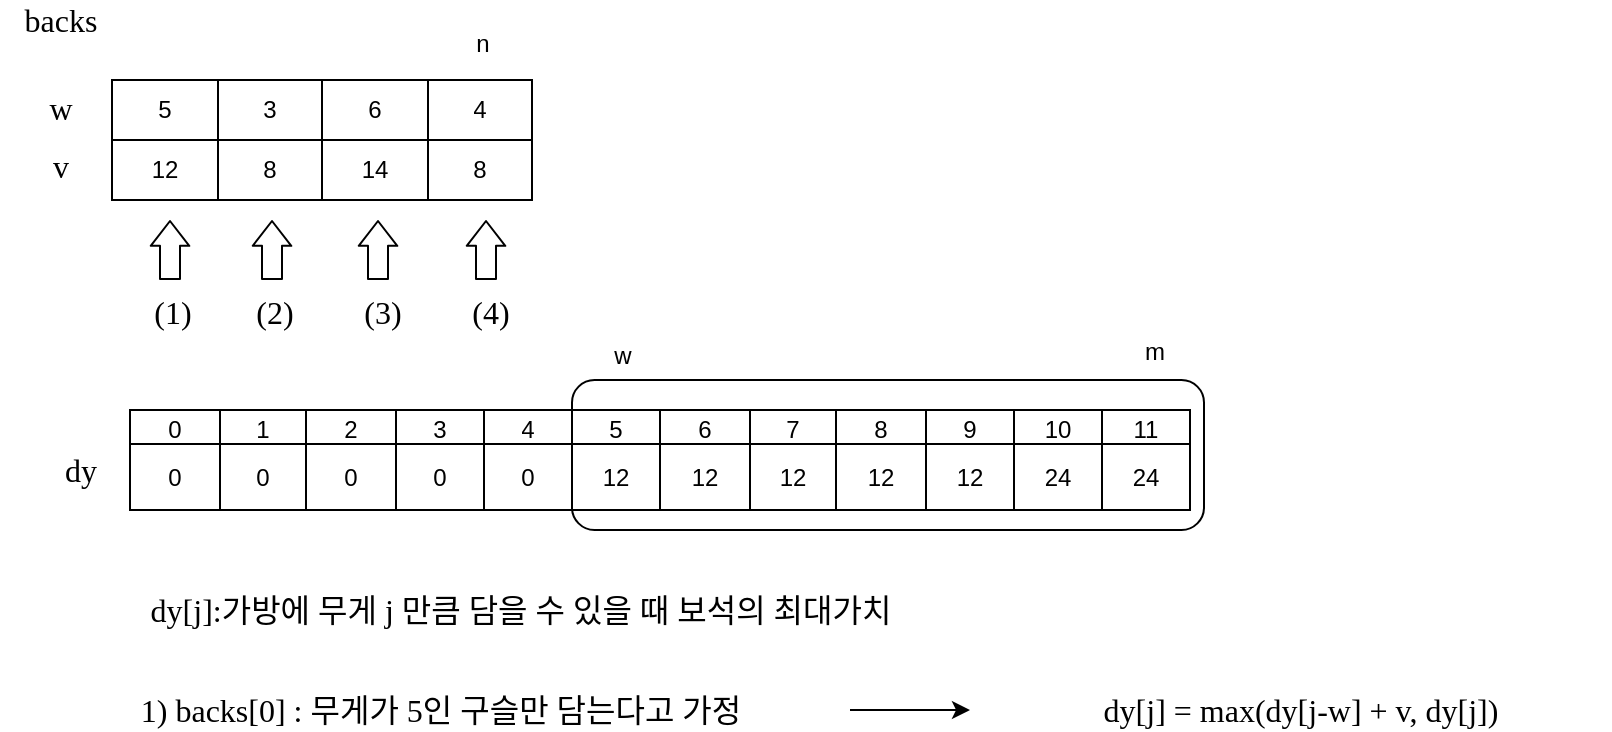 <mxfile version="14.7.4" type="embed"><diagram id="23iRSUPoRavnBvh4doch" name="Page-1"><mxGraphModel dx="925" dy="666" grid="0" gridSize="10" guides="1" tooltips="1" connect="1" arrows="1" fold="1" page="1" pageScale="1" pageWidth="1200" pageHeight="1920" math="1" shadow="0"><root><object label="" id="0"><mxCell/></object><mxCell id="1" parent="0"/><mxCell id="37" value="" style="shape=table;html=1;whiteSpace=wrap;startSize=0;container=1;collapsible=0;childLayout=tableLayout;" parent="1" vertex="1"><mxGeometry x="200" y="425" width="530" height="50" as="geometry"/></mxCell><mxCell id="38" value="" style="shape=partialRectangle;html=1;whiteSpace=wrap;collapsible=0;dropTarget=0;pointerEvents=0;fillColor=none;top=0;left=0;bottom=0;right=0;points=[[0,0.5],[1,0.5]];portConstraint=eastwest;" parent="37" vertex="1"><mxGeometry width="530" height="17" as="geometry"/></mxCell><mxCell id="39" value="0" style="shape=partialRectangle;html=1;whiteSpace=wrap;connectable=0;overflow=hidden;fillColor=none;top=0;left=0;bottom=0;right=0;" parent="38" vertex="1"><mxGeometry width="45" height="17" as="geometry"/></mxCell><mxCell id="40" value="1" style="shape=partialRectangle;html=1;whiteSpace=wrap;connectable=0;overflow=hidden;fillColor=none;top=0;left=0;bottom=0;right=0;" parent="38" vertex="1"><mxGeometry x="45" width="43" height="17" as="geometry"/></mxCell><mxCell id="41" value="2" style="shape=partialRectangle;html=1;whiteSpace=wrap;connectable=0;overflow=hidden;fillColor=none;top=0;left=0;bottom=0;right=0;" parent="38" vertex="1"><mxGeometry x="88" width="45" height="17" as="geometry"/></mxCell><mxCell id="42" value="3" style="shape=partialRectangle;html=1;whiteSpace=wrap;connectable=0;overflow=hidden;fillColor=none;top=0;left=0;bottom=0;right=0;" parent="38" vertex="1"><mxGeometry x="133" width="44" height="17" as="geometry"/></mxCell><mxCell id="43" value="4" style="shape=partialRectangle;html=1;whiteSpace=wrap;connectable=0;overflow=hidden;fillColor=none;top=0;left=0;bottom=0;right=0;" parent="38" vertex="1"><mxGeometry x="177" width="44" height="17" as="geometry"/></mxCell><mxCell id="44" value="5" style="shape=partialRectangle;html=1;whiteSpace=wrap;connectable=0;overflow=hidden;fillColor=none;top=0;left=0;bottom=0;right=0;" parent="38" vertex="1"><mxGeometry x="221" width="44" height="17" as="geometry"/></mxCell><mxCell id="45" value="6" style="shape=partialRectangle;html=1;whiteSpace=wrap;connectable=0;overflow=hidden;fillColor=none;top=0;left=0;bottom=0;right=0;" parent="38" vertex="1"><mxGeometry x="265" width="45" height="17" as="geometry"/></mxCell><mxCell id="46" value="7" style="shape=partialRectangle;html=1;whiteSpace=wrap;connectable=0;overflow=hidden;fillColor=none;top=0;left=0;bottom=0;right=0;" parent="38" vertex="1"><mxGeometry x="310" width="43" height="17" as="geometry"/></mxCell><mxCell id="47" value="8" style="shape=partialRectangle;html=1;whiteSpace=wrap;connectable=0;overflow=hidden;fillColor=none;top=0;left=0;bottom=0;right=0;" parent="38" vertex="1"><mxGeometry x="353" width="45" height="17" as="geometry"/></mxCell><mxCell id="48" value="9" style="shape=partialRectangle;html=1;whiteSpace=wrap;connectable=0;overflow=hidden;fillColor=none;top=0;left=0;bottom=0;right=0;" parent="38" vertex="1"><mxGeometry x="398" width="44" height="17" as="geometry"/></mxCell><mxCell id="49" value="10" style="shape=partialRectangle;html=1;whiteSpace=wrap;connectable=0;overflow=hidden;fillColor=none;top=0;left=0;bottom=0;right=0;" parent="38" vertex="1"><mxGeometry x="442" width="44" height="17" as="geometry"/></mxCell><mxCell id="50" value="11" style="shape=partialRectangle;html=1;whiteSpace=wrap;connectable=0;overflow=hidden;fillColor=none;top=0;left=0;bottom=0;right=0;" parent="38" vertex="1"><mxGeometry x="486" width="44" height="17" as="geometry"/></mxCell><mxCell id="51" value="" style="shape=partialRectangle;html=1;whiteSpace=wrap;collapsible=0;dropTarget=0;pointerEvents=0;fillColor=none;top=0;left=0;bottom=0;right=0;points=[[0,0.5],[1,0.5]];portConstraint=eastwest;" parent="37" vertex="1"><mxGeometry y="17" width="530" height="33" as="geometry"/></mxCell><mxCell id="52" value="0" style="shape=partialRectangle;html=1;whiteSpace=wrap;connectable=0;overflow=hidden;fillColor=none;top=0;left=0;bottom=0;right=0;" parent="51" vertex="1"><mxGeometry width="45" height="33" as="geometry"/></mxCell><mxCell id="53" value="0" style="shape=partialRectangle;html=1;whiteSpace=wrap;connectable=0;overflow=hidden;fillColor=none;top=0;left=0;bottom=0;right=0;" parent="51" vertex="1"><mxGeometry x="45" width="43" height="33" as="geometry"/></mxCell><mxCell id="54" value="0" style="shape=partialRectangle;html=1;whiteSpace=wrap;connectable=0;overflow=hidden;fillColor=none;top=0;left=0;bottom=0;right=0;" parent="51" vertex="1"><mxGeometry x="88" width="45" height="33" as="geometry"/></mxCell><mxCell id="55" value="0" style="shape=partialRectangle;html=1;whiteSpace=wrap;connectable=0;overflow=hidden;fillColor=none;top=0;left=0;bottom=0;right=0;" parent="51" vertex="1"><mxGeometry x="133" width="44" height="33" as="geometry"/></mxCell><mxCell id="56" value="0" style="shape=partialRectangle;html=1;whiteSpace=wrap;connectable=0;overflow=hidden;fillColor=none;top=0;left=0;bottom=0;right=0;" parent="51" vertex="1"><mxGeometry x="177" width="44" height="33" as="geometry"/></mxCell><mxCell id="57" value="12" style="shape=partialRectangle;html=1;whiteSpace=wrap;connectable=0;overflow=hidden;fillColor=none;top=0;left=0;bottom=0;right=0;" parent="51" vertex="1"><mxGeometry x="221" width="44" height="33" as="geometry"/></mxCell><mxCell id="58" value="12" style="shape=partialRectangle;html=1;whiteSpace=wrap;connectable=0;overflow=hidden;fillColor=none;top=0;left=0;bottom=0;right=0;" parent="51" vertex="1"><mxGeometry x="265" width="45" height="33" as="geometry"/></mxCell><mxCell id="59" value="12" style="shape=partialRectangle;html=1;whiteSpace=wrap;connectable=0;overflow=hidden;fillColor=none;top=0;left=0;bottom=0;right=0;" parent="51" vertex="1"><mxGeometry x="310" width="43" height="33" as="geometry"/></mxCell><mxCell id="60" value="12" style="shape=partialRectangle;html=1;whiteSpace=wrap;connectable=0;overflow=hidden;fillColor=none;top=0;left=0;bottom=0;right=0;" parent="51" vertex="1"><mxGeometry x="353" width="45" height="33" as="geometry"/></mxCell><mxCell id="61" value="12" style="shape=partialRectangle;html=1;whiteSpace=wrap;connectable=0;overflow=hidden;fillColor=none;top=0;left=0;bottom=0;right=0;" parent="51" vertex="1"><mxGeometry x="398" width="44" height="33" as="geometry"/></mxCell><mxCell id="62" value="24" style="shape=partialRectangle;html=1;whiteSpace=wrap;connectable=0;overflow=hidden;fillColor=none;top=0;left=0;bottom=0;right=0;" parent="51" vertex="1"><mxGeometry x="442" width="44" height="33" as="geometry"/></mxCell><mxCell id="63" value="24" style="shape=partialRectangle;html=1;whiteSpace=wrap;connectable=0;overflow=hidden;fillColor=none;top=0;left=0;bottom=0;right=0;" parent="51" vertex="1"><mxGeometry x="486" width="44" height="33" as="geometry"/></mxCell><mxCell id="65" value="dy" style="text;html=1;align=center;verticalAlign=middle;resizable=0;points=[];autosize=1;strokeColor=none;fontSize=16;fontFamily=Jetbrains Mono;" parent="1" vertex="1"><mxGeometry x="160" y="445" width="30" height="20" as="geometry"/></mxCell><mxCell id="66" value="dy[j]:가방에 무게 j 만큼 담을 수 있을 때 보석의 최대가치" style="text;html=1;align=center;verticalAlign=middle;resizable=0;points=[];autosize=1;strokeColor=none;fontSize=16;fontFamily=Jetbrains Mono;" parent="1" vertex="1"><mxGeometry x="150" y="515" width="490" height="20" as="geometry"/></mxCell><mxCell id="81" value="" style="shape=table;html=1;whiteSpace=wrap;startSize=0;container=1;collapsible=0;childLayout=tableLayout;" parent="1" vertex="1"><mxGeometry x="191" y="260" width="210" height="60" as="geometry"/></mxCell><mxCell id="82" value="" style="shape=partialRectangle;html=1;whiteSpace=wrap;collapsible=0;dropTarget=0;pointerEvents=0;fillColor=none;top=0;left=0;bottom=0;right=0;points=[[0,0.5],[1,0.5]];portConstraint=eastwest;" parent="81" vertex="1"><mxGeometry width="210" height="30" as="geometry"/></mxCell><mxCell id="83" value="5" style="shape=partialRectangle;html=1;whiteSpace=wrap;connectable=0;overflow=hidden;fillColor=none;top=0;left=0;bottom=0;right=0;" parent="82" vertex="1"><mxGeometry width="53" height="30" as="geometry"/></mxCell><mxCell id="84" value="3" style="shape=partialRectangle;html=1;whiteSpace=wrap;connectable=0;overflow=hidden;fillColor=none;top=0;left=0;bottom=0;right=0;" parent="82" vertex="1"><mxGeometry x="53" width="52" height="30" as="geometry"/></mxCell><mxCell id="85" value="6" style="shape=partialRectangle;html=1;whiteSpace=wrap;connectable=0;overflow=hidden;fillColor=none;top=0;left=0;bottom=0;right=0;" parent="82" vertex="1"><mxGeometry x="105" width="53" height="30" as="geometry"/></mxCell><mxCell id="86" value="4" style="shape=partialRectangle;html=1;whiteSpace=wrap;connectable=0;overflow=hidden;fillColor=none;top=0;left=0;bottom=0;right=0;" parent="82" vertex="1"><mxGeometry x="158" width="52" height="30" as="geometry"/></mxCell><mxCell id="87" value="" style="shape=partialRectangle;html=1;whiteSpace=wrap;collapsible=0;dropTarget=0;pointerEvents=0;fillColor=none;top=0;left=0;bottom=0;right=0;points=[[0,0.5],[1,0.5]];portConstraint=eastwest;" parent="81" vertex="1"><mxGeometry y="30" width="210" height="30" as="geometry"/></mxCell><mxCell id="88" value="12" style="shape=partialRectangle;html=1;whiteSpace=wrap;connectable=0;overflow=hidden;fillColor=none;top=0;left=0;bottom=0;right=0;" parent="87" vertex="1"><mxGeometry width="53" height="30" as="geometry"/></mxCell><mxCell id="89" value="8" style="shape=partialRectangle;html=1;whiteSpace=wrap;connectable=0;overflow=hidden;fillColor=none;top=0;left=0;bottom=0;right=0;" parent="87" vertex="1"><mxGeometry x="53" width="52" height="30" as="geometry"/></mxCell><mxCell id="90" value="14" style="shape=partialRectangle;html=1;whiteSpace=wrap;connectable=0;overflow=hidden;fillColor=none;top=0;left=0;bottom=0;right=0;" parent="87" vertex="1"><mxGeometry x="105" width="53" height="30" as="geometry"/></mxCell><mxCell id="91" value="8" style="shape=partialRectangle;html=1;whiteSpace=wrap;connectable=0;overflow=hidden;fillColor=none;top=0;left=0;bottom=0;right=0;" parent="87" vertex="1"><mxGeometry x="158" width="52" height="30" as="geometry"/></mxCell><mxCell id="92" value="w" style="text;html=1;align=center;verticalAlign=middle;resizable=0;points=[];autosize=1;strokeColor=none;fontSize=16;fontFamily=Jetbrains Mono;" parent="1" vertex="1"><mxGeometry x="150" y="264" width="30" height="20" as="geometry"/></mxCell><mxCell id="93" value="v" style="text;html=1;align=center;verticalAlign=middle;resizable=0;points=[];autosize=1;strokeColor=none;fontSize=16;fontFamily=Jetbrains Mono;" parent="1" vertex="1"><mxGeometry x="150" y="293" width="30" height="20" as="geometry"/></mxCell><mxCell id="94" value="" style="shape=flexArrow;endArrow=classic;html=1;fontFamily=Jetbrains Mono;fontSource=https%3A%2F%2Ffonts.googleapis.com%2Fcss%3Ffamily%3DJetbrains%2BMono;fontSize=16;endWidth=8.276;endSize=3.807;" parent="1" edge="1"><mxGeometry width="50" height="50" relative="1" as="geometry"><mxPoint x="220" y="360" as="sourcePoint"/><mxPoint x="220" y="330" as="targetPoint"/></mxGeometry></mxCell><mxCell id="99" style="edgeStyle=orthogonalEdgeStyle;curved=0;rounded=1;sketch=0;orthogonalLoop=1;jettySize=auto;html=1;fontFamily=Jetbrains Mono;fontSource=https%3A%2F%2Ffonts.googleapis.com%2Fcss%3Ffamily%3DJetbrains%2BMono;fontSize=16;" parent="1" source="95" edge="1"><mxGeometry relative="1" as="geometry"><mxPoint x="620" y="575" as="targetPoint"/></mxGeometry></mxCell><mxCell id="95" value="1) backs[0] : 무게가 5인 구슬만 담는다고 가정" style="text;html=1;align=center;verticalAlign=middle;resizable=0;points=[];autosize=1;strokeColor=none;fontSize=16;fontFamily=Jetbrains Mono;" parent="1" vertex="1"><mxGeometry x="150" y="565" width="410" height="20" as="geometry"/></mxCell><mxCell id="96" value="backs" style="text;html=1;align=center;verticalAlign=middle;resizable=0;points=[];autosize=1;strokeColor=none;fontSize=16;fontFamily=Jetbrains Mono;" parent="1" vertex="1"><mxGeometry x="135" y="220" width="60" height="20" as="geometry"/></mxCell><mxCell id="100" value="dy[j] = max(dy[j-w] + v, dy[j])" style="text;html=1;align=center;verticalAlign=middle;resizable=0;points=[];autosize=1;strokeColor=none;fontSize=16;fontFamily=Jetbrains Mono;" parent="1" vertex="1"><mxGeometry x="630" y="565" width="310" height="20" as="geometry"/></mxCell><mxCell id="103" value="(1)" style="text;html=1;align=center;verticalAlign=middle;resizable=0;points=[];autosize=1;strokeColor=none;fontSize=16;fontFamily=Jetbrains Mono;" parent="1" vertex="1"><mxGeometry x="201" y="365" width="39" height="22" as="geometry"/></mxCell><mxCell id="104" value="" style="shape=flexArrow;endArrow=classic;html=1;fontFamily=Jetbrains Mono;fontSource=https%3A%2F%2Ffonts.googleapis.com%2Fcss%3Ffamily%3DJetbrains%2BMono;fontSize=16;endWidth=8.276;endSize=3.807;" parent="1" edge="1"><mxGeometry width="50" height="50" relative="1" as="geometry"><mxPoint x="271" y="360.0" as="sourcePoint"/><mxPoint x="271" y="330.0" as="targetPoint"/></mxGeometry></mxCell><mxCell id="105" value="(2)" style="text;html=1;align=center;verticalAlign=middle;resizable=0;points=[];autosize=1;strokeColor=none;fontSize=16;fontFamily=Jetbrains Mono;" parent="1" vertex="1"><mxGeometry x="252" y="365" width="39" height="22" as="geometry"/></mxCell><mxCell id="106" value="" style="shape=flexArrow;endArrow=classic;html=1;fontFamily=Jetbrains Mono;fontSource=https%3A%2F%2Ffonts.googleapis.com%2Fcss%3Ffamily%3DJetbrains%2BMono;fontSize=16;endWidth=8.276;endSize=3.807;" parent="1" edge="1"><mxGeometry width="50" height="50" relative="1" as="geometry"><mxPoint x="324" y="360.0" as="sourcePoint"/><mxPoint x="324" y="330.0" as="targetPoint"/></mxGeometry></mxCell><mxCell id="107" value="(3)" style="text;html=1;align=center;verticalAlign=middle;resizable=0;points=[];autosize=1;strokeColor=none;fontSize=16;fontFamily=Jetbrains Mono;" parent="1" vertex="1"><mxGeometry x="306" y="365" width="39" height="22" as="geometry"/></mxCell><mxCell id="108" value="" style="shape=flexArrow;endArrow=classic;html=1;fontFamily=Jetbrains Mono;fontSource=https%3A%2F%2Ffonts.googleapis.com%2Fcss%3Ffamily%3DJetbrains%2BMono;fontSize=16;endWidth=8.276;endSize=3.807;" parent="1" edge="1"><mxGeometry width="50" height="50" relative="1" as="geometry"><mxPoint x="378" y="360.0" as="sourcePoint"/><mxPoint x="378" y="330.0" as="targetPoint"/></mxGeometry></mxCell><mxCell id="109" value="(4)" style="text;html=1;align=center;verticalAlign=middle;resizable=0;points=[];autosize=1;strokeColor=none;fontSize=16;fontFamily=Jetbrains Mono;" parent="1" vertex="1"><mxGeometry x="360" y="365" width="39" height="22" as="geometry"/></mxCell><mxCell id="114" value="n" style="text;html=1;align=center;verticalAlign=middle;resizable=0;points=[];autosize=1;strokeColor=none;" vertex="1" parent="1"><mxGeometry x="368" y="233" width="16" height="18" as="geometry"/></mxCell><mxCell id="119" value="" style="rounded=1;whiteSpace=wrap;html=1;fillColor=none;" vertex="1" parent="1"><mxGeometry x="421" y="410" width="316" height="75" as="geometry"/></mxCell><mxCell id="123" value="w" style="text;html=1;align=center;verticalAlign=middle;resizable=0;points=[];autosize=1;strokeColor=none;" vertex="1" parent="1"><mxGeometry x="436.5" y="389" width="19" height="18" as="geometry"/></mxCell><mxCell id="124" value="m" style="text;html=1;align=center;verticalAlign=middle;resizable=0;points=[];autosize=1;strokeColor=none;" vertex="1" parent="1"><mxGeometry x="701.5" y="387" width="20" height="18" as="geometry"/></mxCell></root></mxGraphModel></diagram></mxfile>